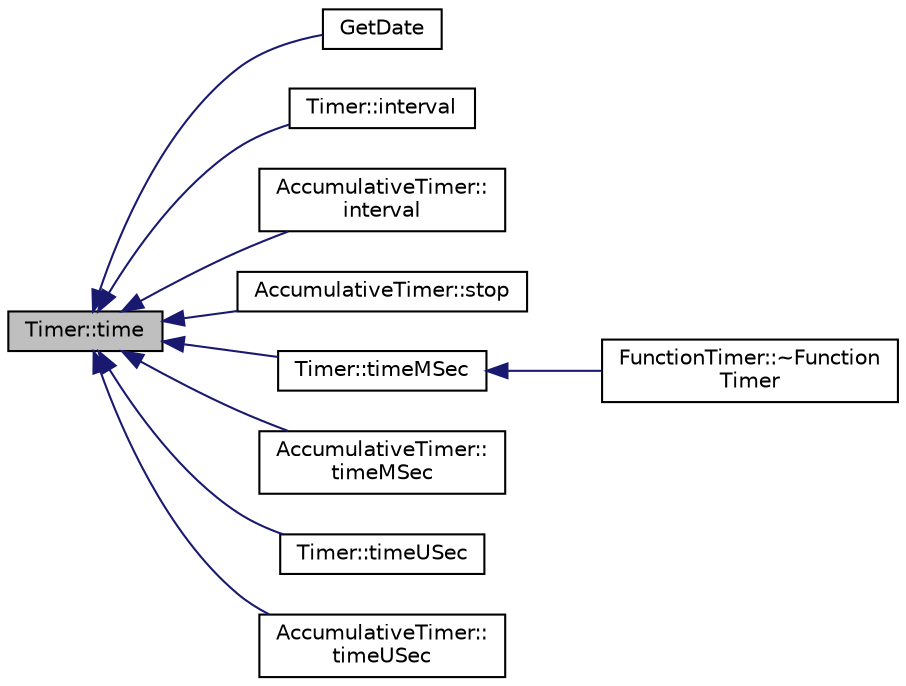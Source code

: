 digraph "Timer::time"
{
 // INTERACTIVE_SVG=YES
  edge [fontname="Helvetica",fontsize="10",labelfontname="Helvetica",labelfontsize="10"];
  node [fontname="Helvetica",fontsize="10",shape=record];
  rankdir="LR";
  Node1 [label="Timer::time",height=0.2,width=0.4,color="black", fillcolor="grey75", style="filled", fontcolor="black"];
  Node1 -> Node2 [dir="back",color="midnightblue",fontsize="10",style="solid",fontname="Helvetica"];
  Node2 [label="GetDate",height=0.2,width=0.4,color="black", fillcolor="white", style="filled",URL="$dd/d45/ssl-vision_2src_2shared_2util_2timer_8h.html#a8cf763c7d63fd474401400c79cc10c13"];
  Node1 -> Node3 [dir="back",color="midnightblue",fontsize="10",style="solid",fontname="Helvetica"];
  Node3 [label="Timer::interval",height=0.2,width=0.4,color="black", fillcolor="white", style="filled",URL="$d8/d08/class_timer.html#ab24ee480f0d4a14ccd0bee1ee5eaad0d"];
  Node1 -> Node4 [dir="back",color="midnightblue",fontsize="10",style="solid",fontname="Helvetica"];
  Node4 [label="AccumulativeTimer::\linterval",height=0.2,width=0.4,color="black", fillcolor="white", style="filled",URL="$d0/d84/class_accumulative_timer.html#a9b157dece67b5293303dbda81bce4ebc"];
  Node1 -> Node5 [dir="back",color="midnightblue",fontsize="10",style="solid",fontname="Helvetica"];
  Node5 [label="AccumulativeTimer::stop",height=0.2,width=0.4,color="black", fillcolor="white", style="filled",URL="$d0/d84/class_accumulative_timer.html#a7c0a5f0d26e0bb87f9915f5d64955c3b"];
  Node1 -> Node6 [dir="back",color="midnightblue",fontsize="10",style="solid",fontname="Helvetica"];
  Node6 [label="Timer::timeMSec",height=0.2,width=0.4,color="black", fillcolor="white", style="filled",URL="$d8/d08/class_timer.html#a8be1c2002f4868627f9964a545491e97"];
  Node6 -> Node7 [dir="back",color="midnightblue",fontsize="10",style="solid",fontname="Helvetica"];
  Node7 [label="FunctionTimer::~Function\lTimer",height=0.2,width=0.4,color="black", fillcolor="white", style="filled",URL="$d5/dfb/class_function_timer.html#abe79db5ab647df522ea5ce64ed603f94"];
  Node1 -> Node8 [dir="back",color="midnightblue",fontsize="10",style="solid",fontname="Helvetica"];
  Node8 [label="AccumulativeTimer::\ltimeMSec",height=0.2,width=0.4,color="black", fillcolor="white", style="filled",URL="$d0/d84/class_accumulative_timer.html#a820ef42498306034f7226e50493754c3"];
  Node1 -> Node9 [dir="back",color="midnightblue",fontsize="10",style="solid",fontname="Helvetica"];
  Node9 [label="Timer::timeUSec",height=0.2,width=0.4,color="black", fillcolor="white", style="filled",URL="$d8/d08/class_timer.html#aecca1b8d1f705c6cd4154b1028173876"];
  Node1 -> Node10 [dir="back",color="midnightblue",fontsize="10",style="solid",fontname="Helvetica"];
  Node10 [label="AccumulativeTimer::\ltimeUSec",height=0.2,width=0.4,color="black", fillcolor="white", style="filled",URL="$d0/d84/class_accumulative_timer.html#a9352b51ed77d4313dc8e8b2ffd316a37"];
}
